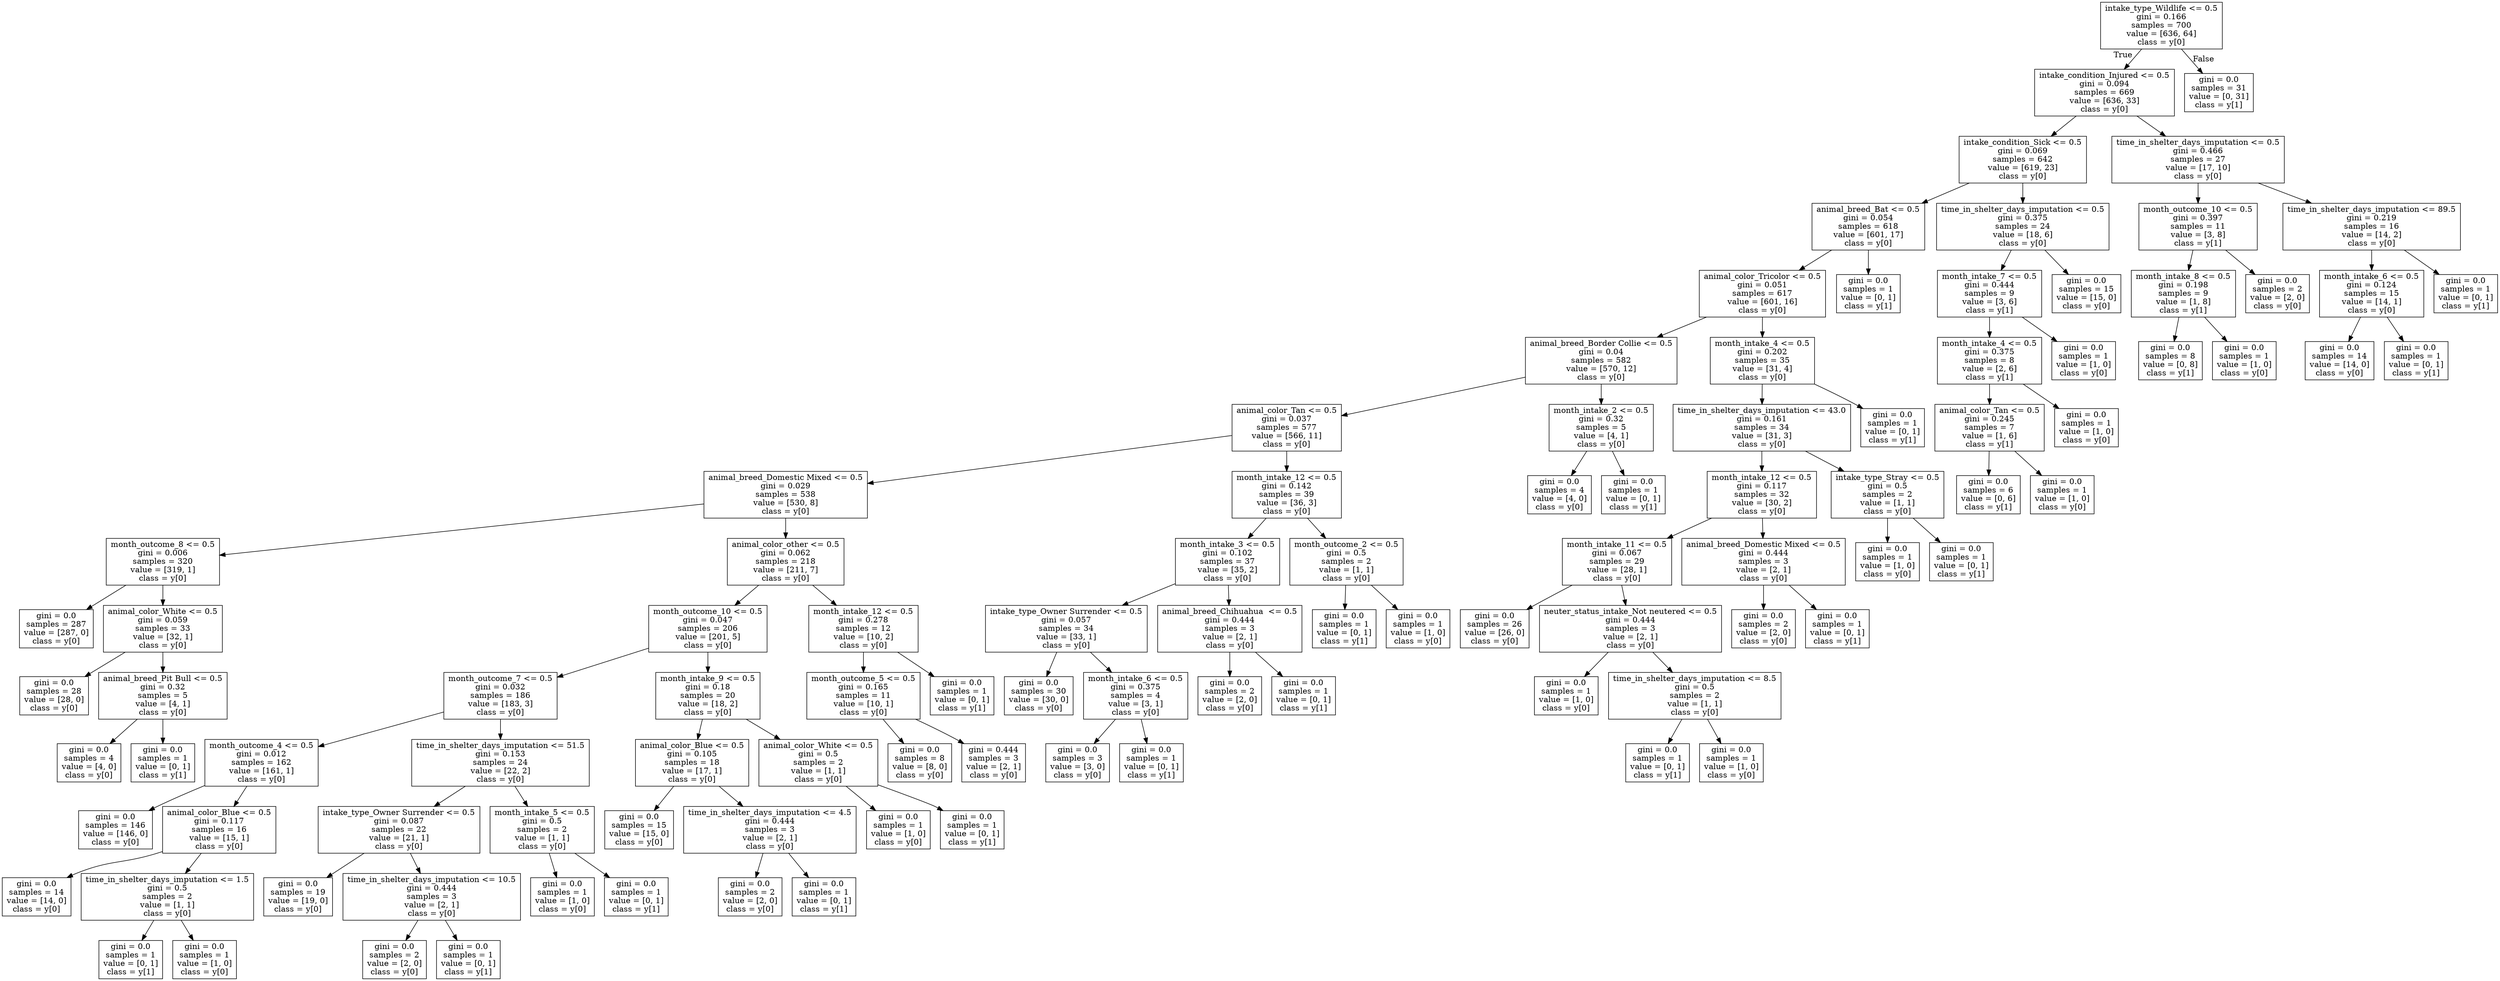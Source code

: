 digraph Tree {
node [shape=box] ;
0 [label="intake_type_Wildlife <= 0.5\ngini = 0.166\nsamples = 700\nvalue = [636, 64]\nclass = y[0]"] ;
1 [label="intake_condition_Injured <= 0.5\ngini = 0.094\nsamples = 669\nvalue = [636, 33]\nclass = y[0]"] ;
0 -> 1 [labeldistance=2.5, labelangle=45, headlabel="True"] ;
2 [label="intake_condition_Sick <= 0.5\ngini = 0.069\nsamples = 642\nvalue = [619, 23]\nclass = y[0]"] ;
1 -> 2 ;
3 [label="animal_breed_Bat <= 0.5\ngini = 0.054\nsamples = 618\nvalue = [601, 17]\nclass = y[0]"] ;
2 -> 3 ;
4 [label="animal_color_Tricolor <= 0.5\ngini = 0.051\nsamples = 617\nvalue = [601, 16]\nclass = y[0]"] ;
3 -> 4 ;
5 [label="animal_breed_Border Collie <= 0.5\ngini = 0.04\nsamples = 582\nvalue = [570, 12]\nclass = y[0]"] ;
4 -> 5 ;
6 [label="animal_color_Tan <= 0.5\ngini = 0.037\nsamples = 577\nvalue = [566, 11]\nclass = y[0]"] ;
5 -> 6 ;
7 [label="animal_breed_Domestic Mixed <= 0.5\ngini = 0.029\nsamples = 538\nvalue = [530, 8]\nclass = y[0]"] ;
6 -> 7 ;
8 [label="month_outcome_8 <= 0.5\ngini = 0.006\nsamples = 320\nvalue = [319, 1]\nclass = y[0]"] ;
7 -> 8 ;
9 [label="gini = 0.0\nsamples = 287\nvalue = [287, 0]\nclass = y[0]"] ;
8 -> 9 ;
10 [label="animal_color_White <= 0.5\ngini = 0.059\nsamples = 33\nvalue = [32, 1]\nclass = y[0]"] ;
8 -> 10 ;
11 [label="gini = 0.0\nsamples = 28\nvalue = [28, 0]\nclass = y[0]"] ;
10 -> 11 ;
12 [label="animal_breed_Pit Bull <= 0.5\ngini = 0.32\nsamples = 5\nvalue = [4, 1]\nclass = y[0]"] ;
10 -> 12 ;
13 [label="gini = 0.0\nsamples = 4\nvalue = [4, 0]\nclass = y[0]"] ;
12 -> 13 ;
14 [label="gini = 0.0\nsamples = 1\nvalue = [0, 1]\nclass = y[1]"] ;
12 -> 14 ;
15 [label="animal_color_other <= 0.5\ngini = 0.062\nsamples = 218\nvalue = [211, 7]\nclass = y[0]"] ;
7 -> 15 ;
16 [label="month_outcome_10 <= 0.5\ngini = 0.047\nsamples = 206\nvalue = [201, 5]\nclass = y[0]"] ;
15 -> 16 ;
17 [label="month_outcome_7 <= 0.5\ngini = 0.032\nsamples = 186\nvalue = [183, 3]\nclass = y[0]"] ;
16 -> 17 ;
18 [label="month_outcome_4 <= 0.5\ngini = 0.012\nsamples = 162\nvalue = [161, 1]\nclass = y[0]"] ;
17 -> 18 ;
19 [label="gini = 0.0\nsamples = 146\nvalue = [146, 0]\nclass = y[0]"] ;
18 -> 19 ;
20 [label="animal_color_Blue <= 0.5\ngini = 0.117\nsamples = 16\nvalue = [15, 1]\nclass = y[0]"] ;
18 -> 20 ;
21 [label="gini = 0.0\nsamples = 14\nvalue = [14, 0]\nclass = y[0]"] ;
20 -> 21 ;
22 [label="time_in_shelter_days_imputation <= 1.5\ngini = 0.5\nsamples = 2\nvalue = [1, 1]\nclass = y[0]"] ;
20 -> 22 ;
23 [label="gini = 0.0\nsamples = 1\nvalue = [0, 1]\nclass = y[1]"] ;
22 -> 23 ;
24 [label="gini = 0.0\nsamples = 1\nvalue = [1, 0]\nclass = y[0]"] ;
22 -> 24 ;
25 [label="time_in_shelter_days_imputation <= 51.5\ngini = 0.153\nsamples = 24\nvalue = [22, 2]\nclass = y[0]"] ;
17 -> 25 ;
26 [label="intake_type_Owner Surrender <= 0.5\ngini = 0.087\nsamples = 22\nvalue = [21, 1]\nclass = y[0]"] ;
25 -> 26 ;
27 [label="gini = 0.0\nsamples = 19\nvalue = [19, 0]\nclass = y[0]"] ;
26 -> 27 ;
28 [label="time_in_shelter_days_imputation <= 10.5\ngini = 0.444\nsamples = 3\nvalue = [2, 1]\nclass = y[0]"] ;
26 -> 28 ;
29 [label="gini = 0.0\nsamples = 2\nvalue = [2, 0]\nclass = y[0]"] ;
28 -> 29 ;
30 [label="gini = 0.0\nsamples = 1\nvalue = [0, 1]\nclass = y[1]"] ;
28 -> 30 ;
31 [label="month_intake_5 <= 0.5\ngini = 0.5\nsamples = 2\nvalue = [1, 1]\nclass = y[0]"] ;
25 -> 31 ;
32 [label="gini = 0.0\nsamples = 1\nvalue = [1, 0]\nclass = y[0]"] ;
31 -> 32 ;
33 [label="gini = 0.0\nsamples = 1\nvalue = [0, 1]\nclass = y[1]"] ;
31 -> 33 ;
34 [label="month_intake_9 <= 0.5\ngini = 0.18\nsamples = 20\nvalue = [18, 2]\nclass = y[0]"] ;
16 -> 34 ;
35 [label="animal_color_Blue <= 0.5\ngini = 0.105\nsamples = 18\nvalue = [17, 1]\nclass = y[0]"] ;
34 -> 35 ;
36 [label="gini = 0.0\nsamples = 15\nvalue = [15, 0]\nclass = y[0]"] ;
35 -> 36 ;
37 [label="time_in_shelter_days_imputation <= 4.5\ngini = 0.444\nsamples = 3\nvalue = [2, 1]\nclass = y[0]"] ;
35 -> 37 ;
38 [label="gini = 0.0\nsamples = 2\nvalue = [2, 0]\nclass = y[0]"] ;
37 -> 38 ;
39 [label="gini = 0.0\nsamples = 1\nvalue = [0, 1]\nclass = y[1]"] ;
37 -> 39 ;
40 [label="animal_color_White <= 0.5\ngini = 0.5\nsamples = 2\nvalue = [1, 1]\nclass = y[0]"] ;
34 -> 40 ;
41 [label="gini = 0.0\nsamples = 1\nvalue = [1, 0]\nclass = y[0]"] ;
40 -> 41 ;
42 [label="gini = 0.0\nsamples = 1\nvalue = [0, 1]\nclass = y[1]"] ;
40 -> 42 ;
43 [label="month_intake_12 <= 0.5\ngini = 0.278\nsamples = 12\nvalue = [10, 2]\nclass = y[0]"] ;
15 -> 43 ;
44 [label="month_outcome_5 <= 0.5\ngini = 0.165\nsamples = 11\nvalue = [10, 1]\nclass = y[0]"] ;
43 -> 44 ;
45 [label="gini = 0.0\nsamples = 8\nvalue = [8, 0]\nclass = y[0]"] ;
44 -> 45 ;
46 [label="gini = 0.444\nsamples = 3\nvalue = [2, 1]\nclass = y[0]"] ;
44 -> 46 ;
47 [label="gini = 0.0\nsamples = 1\nvalue = [0, 1]\nclass = y[1]"] ;
43 -> 47 ;
48 [label="month_intake_12 <= 0.5\ngini = 0.142\nsamples = 39\nvalue = [36, 3]\nclass = y[0]"] ;
6 -> 48 ;
49 [label="month_intake_3 <= 0.5\ngini = 0.102\nsamples = 37\nvalue = [35, 2]\nclass = y[0]"] ;
48 -> 49 ;
50 [label="intake_type_Owner Surrender <= 0.5\ngini = 0.057\nsamples = 34\nvalue = [33, 1]\nclass = y[0]"] ;
49 -> 50 ;
51 [label="gini = 0.0\nsamples = 30\nvalue = [30, 0]\nclass = y[0]"] ;
50 -> 51 ;
52 [label="month_intake_6 <= 0.5\ngini = 0.375\nsamples = 4\nvalue = [3, 1]\nclass = y[0]"] ;
50 -> 52 ;
53 [label="gini = 0.0\nsamples = 3\nvalue = [3, 0]\nclass = y[0]"] ;
52 -> 53 ;
54 [label="gini = 0.0\nsamples = 1\nvalue = [0, 1]\nclass = y[1]"] ;
52 -> 54 ;
55 [label="animal_breed_Chihuahua  <= 0.5\ngini = 0.444\nsamples = 3\nvalue = [2, 1]\nclass = y[0]"] ;
49 -> 55 ;
56 [label="gini = 0.0\nsamples = 2\nvalue = [2, 0]\nclass = y[0]"] ;
55 -> 56 ;
57 [label="gini = 0.0\nsamples = 1\nvalue = [0, 1]\nclass = y[1]"] ;
55 -> 57 ;
58 [label="month_outcome_2 <= 0.5\ngini = 0.5\nsamples = 2\nvalue = [1, 1]\nclass = y[0]"] ;
48 -> 58 ;
59 [label="gini = 0.0\nsamples = 1\nvalue = [0, 1]\nclass = y[1]"] ;
58 -> 59 ;
60 [label="gini = 0.0\nsamples = 1\nvalue = [1, 0]\nclass = y[0]"] ;
58 -> 60 ;
61 [label="month_intake_2 <= 0.5\ngini = 0.32\nsamples = 5\nvalue = [4, 1]\nclass = y[0]"] ;
5 -> 61 ;
62 [label="gini = 0.0\nsamples = 4\nvalue = [4, 0]\nclass = y[0]"] ;
61 -> 62 ;
63 [label="gini = 0.0\nsamples = 1\nvalue = [0, 1]\nclass = y[1]"] ;
61 -> 63 ;
64 [label="month_intake_4 <= 0.5\ngini = 0.202\nsamples = 35\nvalue = [31, 4]\nclass = y[0]"] ;
4 -> 64 ;
65 [label="time_in_shelter_days_imputation <= 43.0\ngini = 0.161\nsamples = 34\nvalue = [31, 3]\nclass = y[0]"] ;
64 -> 65 ;
66 [label="month_intake_12 <= 0.5\ngini = 0.117\nsamples = 32\nvalue = [30, 2]\nclass = y[0]"] ;
65 -> 66 ;
67 [label="month_intake_11 <= 0.5\ngini = 0.067\nsamples = 29\nvalue = [28, 1]\nclass = y[0]"] ;
66 -> 67 ;
68 [label="gini = 0.0\nsamples = 26\nvalue = [26, 0]\nclass = y[0]"] ;
67 -> 68 ;
69 [label="neuter_status_intake_Not neutered <= 0.5\ngini = 0.444\nsamples = 3\nvalue = [2, 1]\nclass = y[0]"] ;
67 -> 69 ;
70 [label="gini = 0.0\nsamples = 1\nvalue = [1, 0]\nclass = y[0]"] ;
69 -> 70 ;
71 [label="time_in_shelter_days_imputation <= 8.5\ngini = 0.5\nsamples = 2\nvalue = [1, 1]\nclass = y[0]"] ;
69 -> 71 ;
72 [label="gini = 0.0\nsamples = 1\nvalue = [0, 1]\nclass = y[1]"] ;
71 -> 72 ;
73 [label="gini = 0.0\nsamples = 1\nvalue = [1, 0]\nclass = y[0]"] ;
71 -> 73 ;
74 [label="animal_breed_Domestic Mixed <= 0.5\ngini = 0.444\nsamples = 3\nvalue = [2, 1]\nclass = y[0]"] ;
66 -> 74 ;
75 [label="gini = 0.0\nsamples = 2\nvalue = [2, 0]\nclass = y[0]"] ;
74 -> 75 ;
76 [label="gini = 0.0\nsamples = 1\nvalue = [0, 1]\nclass = y[1]"] ;
74 -> 76 ;
77 [label="intake_type_Stray <= 0.5\ngini = 0.5\nsamples = 2\nvalue = [1, 1]\nclass = y[0]"] ;
65 -> 77 ;
78 [label="gini = 0.0\nsamples = 1\nvalue = [1, 0]\nclass = y[0]"] ;
77 -> 78 ;
79 [label="gini = 0.0\nsamples = 1\nvalue = [0, 1]\nclass = y[1]"] ;
77 -> 79 ;
80 [label="gini = 0.0\nsamples = 1\nvalue = [0, 1]\nclass = y[1]"] ;
64 -> 80 ;
81 [label="gini = 0.0\nsamples = 1\nvalue = [0, 1]\nclass = y[1]"] ;
3 -> 81 ;
82 [label="time_in_shelter_days_imputation <= 0.5\ngini = 0.375\nsamples = 24\nvalue = [18, 6]\nclass = y[0]"] ;
2 -> 82 ;
83 [label="month_intake_7 <= 0.5\ngini = 0.444\nsamples = 9\nvalue = [3, 6]\nclass = y[1]"] ;
82 -> 83 ;
84 [label="month_intake_4 <= 0.5\ngini = 0.375\nsamples = 8\nvalue = [2, 6]\nclass = y[1]"] ;
83 -> 84 ;
85 [label="animal_color_Tan <= 0.5\ngini = 0.245\nsamples = 7\nvalue = [1, 6]\nclass = y[1]"] ;
84 -> 85 ;
86 [label="gini = 0.0\nsamples = 6\nvalue = [0, 6]\nclass = y[1]"] ;
85 -> 86 ;
87 [label="gini = 0.0\nsamples = 1\nvalue = [1, 0]\nclass = y[0]"] ;
85 -> 87 ;
88 [label="gini = 0.0\nsamples = 1\nvalue = [1, 0]\nclass = y[0]"] ;
84 -> 88 ;
89 [label="gini = 0.0\nsamples = 1\nvalue = [1, 0]\nclass = y[0]"] ;
83 -> 89 ;
90 [label="gini = 0.0\nsamples = 15\nvalue = [15, 0]\nclass = y[0]"] ;
82 -> 90 ;
91 [label="time_in_shelter_days_imputation <= 0.5\ngini = 0.466\nsamples = 27\nvalue = [17, 10]\nclass = y[0]"] ;
1 -> 91 ;
92 [label="month_outcome_10 <= 0.5\ngini = 0.397\nsamples = 11\nvalue = [3, 8]\nclass = y[1]"] ;
91 -> 92 ;
93 [label="month_intake_8 <= 0.5\ngini = 0.198\nsamples = 9\nvalue = [1, 8]\nclass = y[1]"] ;
92 -> 93 ;
94 [label="gini = 0.0\nsamples = 8\nvalue = [0, 8]\nclass = y[1]"] ;
93 -> 94 ;
95 [label="gini = 0.0\nsamples = 1\nvalue = [1, 0]\nclass = y[0]"] ;
93 -> 95 ;
96 [label="gini = 0.0\nsamples = 2\nvalue = [2, 0]\nclass = y[0]"] ;
92 -> 96 ;
97 [label="time_in_shelter_days_imputation <= 89.5\ngini = 0.219\nsamples = 16\nvalue = [14, 2]\nclass = y[0]"] ;
91 -> 97 ;
98 [label="month_intake_6 <= 0.5\ngini = 0.124\nsamples = 15\nvalue = [14, 1]\nclass = y[0]"] ;
97 -> 98 ;
99 [label="gini = 0.0\nsamples = 14\nvalue = [14, 0]\nclass = y[0]"] ;
98 -> 99 ;
100 [label="gini = 0.0\nsamples = 1\nvalue = [0, 1]\nclass = y[1]"] ;
98 -> 100 ;
101 [label="gini = 0.0\nsamples = 1\nvalue = [0, 1]\nclass = y[1]"] ;
97 -> 101 ;
102 [label="gini = 0.0\nsamples = 31\nvalue = [0, 31]\nclass = y[1]"] ;
0 -> 102 [labeldistance=2.5, labelangle=-45, headlabel="False"] ;
}